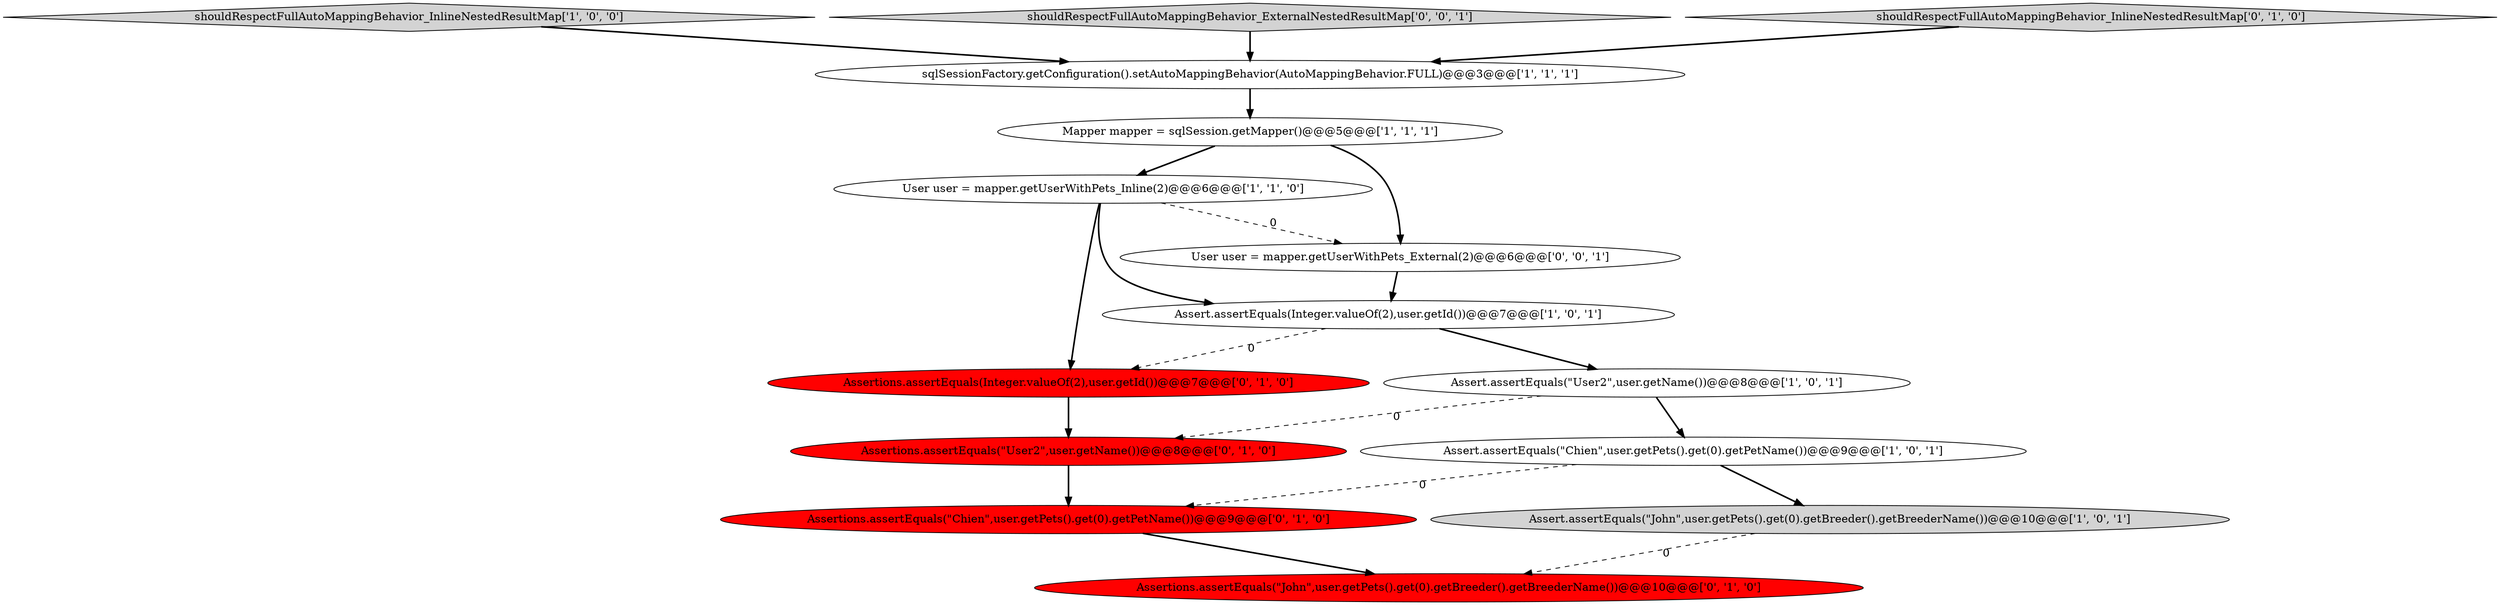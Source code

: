 digraph {
0 [style = filled, label = "shouldRespectFullAutoMappingBehavior_InlineNestedResultMap['1', '0', '0']", fillcolor = lightgray, shape = diamond image = "AAA0AAABBB1BBB"];
8 [style = filled, label = "Assertions.assertEquals(Integer.valueOf(2),user.getId())@@@7@@@['0', '1', '0']", fillcolor = red, shape = ellipse image = "AAA1AAABBB2BBB"];
1 [style = filled, label = "Mapper mapper = sqlSession.getMapper()@@@5@@@['1', '1', '1']", fillcolor = white, shape = ellipse image = "AAA0AAABBB1BBB"];
10 [style = filled, label = "Assertions.assertEquals(\"Chien\",user.getPets().get(0).getPetName())@@@9@@@['0', '1', '0']", fillcolor = red, shape = ellipse image = "AAA1AAABBB2BBB"];
4 [style = filled, label = "Assert.assertEquals(\"User2\",user.getName())@@@8@@@['1', '0', '1']", fillcolor = white, shape = ellipse image = "AAA0AAABBB1BBB"];
6 [style = filled, label = "User user = mapper.getUserWithPets_Inline(2)@@@6@@@['1', '1', '0']", fillcolor = white, shape = ellipse image = "AAA0AAABBB1BBB"];
11 [style = filled, label = "Assertions.assertEquals(\"User2\",user.getName())@@@8@@@['0', '1', '0']", fillcolor = red, shape = ellipse image = "AAA1AAABBB2BBB"];
14 [style = filled, label = "User user = mapper.getUserWithPets_External(2)@@@6@@@['0', '0', '1']", fillcolor = white, shape = ellipse image = "AAA0AAABBB3BBB"];
12 [style = filled, label = "Assertions.assertEquals(\"John\",user.getPets().get(0).getBreeder().getBreederName())@@@10@@@['0', '1', '0']", fillcolor = red, shape = ellipse image = "AAA1AAABBB2BBB"];
2 [style = filled, label = "Assert.assertEquals(Integer.valueOf(2),user.getId())@@@7@@@['1', '0', '1']", fillcolor = white, shape = ellipse image = "AAA0AAABBB1BBB"];
3 [style = filled, label = "Assert.assertEquals(\"John\",user.getPets().get(0).getBreeder().getBreederName())@@@10@@@['1', '0', '1']", fillcolor = lightgray, shape = ellipse image = "AAA0AAABBB1BBB"];
5 [style = filled, label = "sqlSessionFactory.getConfiguration().setAutoMappingBehavior(AutoMappingBehavior.FULL)@@@3@@@['1', '1', '1']", fillcolor = white, shape = ellipse image = "AAA0AAABBB1BBB"];
13 [style = filled, label = "shouldRespectFullAutoMappingBehavior_ExternalNestedResultMap['0', '0', '1']", fillcolor = lightgray, shape = diamond image = "AAA0AAABBB3BBB"];
7 [style = filled, label = "Assert.assertEquals(\"Chien\",user.getPets().get(0).getPetName())@@@9@@@['1', '0', '1']", fillcolor = white, shape = ellipse image = "AAA0AAABBB1BBB"];
9 [style = filled, label = "shouldRespectFullAutoMappingBehavior_InlineNestedResultMap['0', '1', '0']", fillcolor = lightgray, shape = diamond image = "AAA0AAABBB2BBB"];
9->5 [style = bold, label=""];
7->10 [style = dashed, label="0"];
5->1 [style = bold, label=""];
7->3 [style = bold, label=""];
1->14 [style = bold, label=""];
14->2 [style = bold, label=""];
1->6 [style = bold, label=""];
4->11 [style = dashed, label="0"];
3->12 [style = dashed, label="0"];
6->14 [style = dashed, label="0"];
8->11 [style = bold, label=""];
2->4 [style = bold, label=""];
11->10 [style = bold, label=""];
10->12 [style = bold, label=""];
2->8 [style = dashed, label="0"];
4->7 [style = bold, label=""];
6->8 [style = bold, label=""];
0->5 [style = bold, label=""];
6->2 [style = bold, label=""];
13->5 [style = bold, label=""];
}
